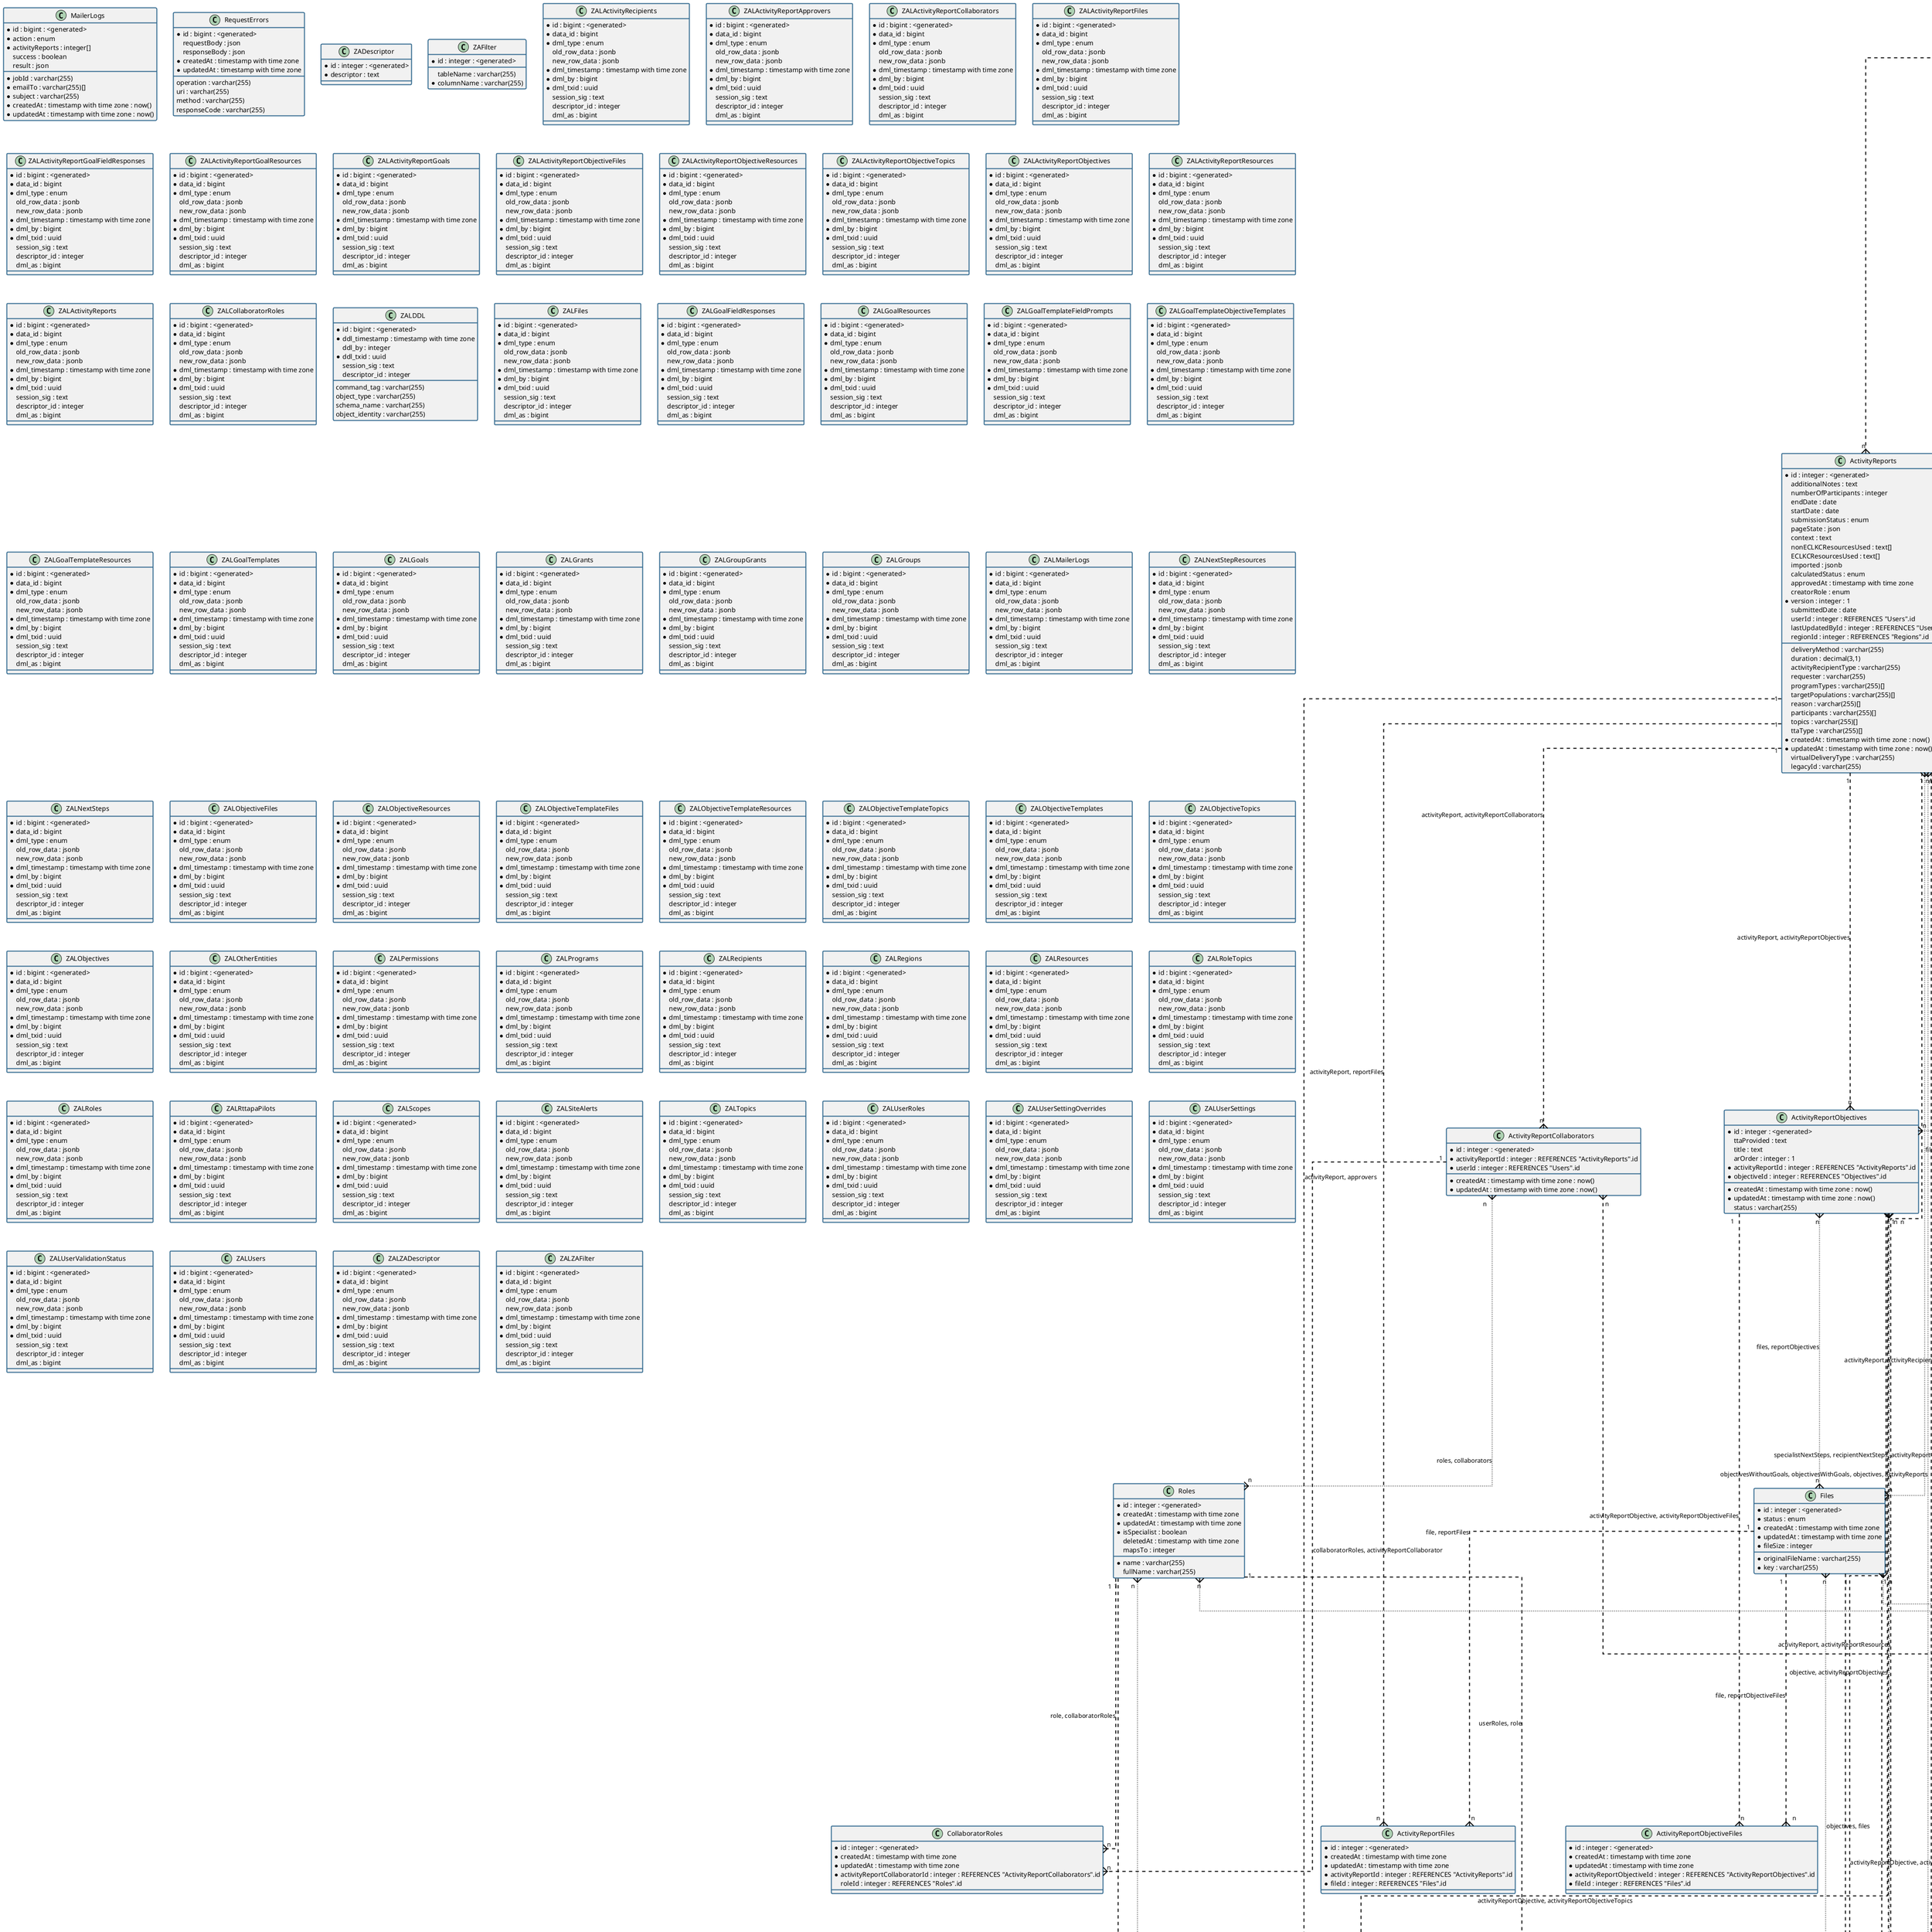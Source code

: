 @startuml
  ' avoid problems with angled crows feet
  skinparam linetype ortho
  skinparam class {
    BorderColor #336A90
    BorderThickness 2
  }
  ' Classes
  class ActivityRecipients{
 * id : integer : <generated>
 * createdAt : timestamp with time zone : now()
 * updatedAt : timestamp with time zone : now()
 * activityReportId : integer : REFERENCES "ActivityReports".id
 grantId : integer : REFERENCES "Grants".id
 otherEntityId : integer : REFERENCES "OtherEntities".id
}

class ActivityReportApprovers{
 * id : integer : <generated>
 status : enum
 note : text
 * createdAt : timestamp with time zone : now()
 * updatedAt : timestamp with time zone : now()
 deletedAt : timestamp with time zone
 * activityReportId : integer : REFERENCES "ActivityReports".id
 * userId : integer : REFERENCES "Users".id
}

class ActivityReportCollaborators{
 * id : integer : <generated>
 * createdAt : timestamp with time zone : now()
 * updatedAt : timestamp with time zone : now()
 * activityReportId : integer : REFERENCES "ActivityReports".id
 * userId : integer : REFERENCES "Users".id
}

class ActivityReportFiles{
 * id : integer : <generated>
 * createdAt : timestamp with time zone
 * updatedAt : timestamp with time zone
 * activityReportId : integer : REFERENCES "ActivityReports".id
 * fileId : integer : REFERENCES "Files".id
}

class ActivityReportGoalFieldResponses{
 * id : integer : <generated>
 response : text[]
 * createdAt : timestamp with time zone
 * updatedAt : timestamp with time zone
 * activityReportGoalId : integer : REFERENCES "ActivityReportGoals".id
 * goalTemplateFieldPromptId : integer : REFERENCES "GoalTemplateFieldPrompts".id
}

class ActivityReportGoalResources{
 * id : integer : <generated>
 sourceFields : enum[]
 * createdAt : timestamp with time zone
 * updatedAt : timestamp with time zone
 * activityReportGoalId : integer : REFERENCES "ActivityReportGoals".id
 * resourceId : integer : REFERENCES "Resources".id
}

class ActivityReportGoals{
 * id : integer : <generated>
 * createdAt : timestamp with time zone
 * updatedAt : timestamp with time zone
 name : text
 status : varchar(255)
 timeframe : text
 closeSuspendReason : enum
 closeSuspendContext : text
 endDate : date
 isRttapa : enum
 isActivelyEdited : boolean
 sources : enum[]
 * activityReportId : integer : REFERENCES "ActivityReports".id
 * goalId : integer : REFERENCES "Goals".id
}

class ActivityReportObjectiveFiles{
 * id : integer : <generated>
 * createdAt : timestamp with time zone
 * updatedAt : timestamp with time zone
 * activityReportObjectiveId : integer : REFERENCES "ActivityReportObjectives".id
 * fileId : integer : REFERENCES "Files".id
}

class ActivityReportObjectiveResources{
 * id : integer : <generated>
 * createdAt : timestamp with time zone
 * updatedAt : timestamp with time zone
 sourceFields : enum[]
 * activityReportObjectiveId : integer : REFERENCES "ActivityReportObjectives".id
 * resourceId : integer : REFERENCES "Resources".id
}

class ActivityReportObjectiveTopics{
 * id : integer : <generated>
 * createdAt : timestamp with time zone
 * updatedAt : timestamp with time zone
 * activityReportObjectiveId : integer : REFERENCES "ActivityReportObjectives".id
 * topicId : integer : REFERENCES "Topics".id
}

class ActivityReportObjectives{
 * id : integer : <generated>
 * createdAt : timestamp with time zone : now()
 * updatedAt : timestamp with time zone : now()
 ttaProvided : text
 title : text
 status : varchar(255)
 arOrder : integer : 1
 * activityReportId : integer : REFERENCES "ActivityReports".id
 * objectiveId : integer : REFERENCES "Objectives".id
}

class ActivityReportResources{
 * id : integer : <generated>
 sourceFields : enum[]
 * createdAt : timestamp with time zone
 * updatedAt : timestamp with time zone
 * activityReportId : integer : REFERENCES "ActivityReports".id
 * resourceId : integer : REFERENCES "Resources".id
}

class ActivityReports{
 * id : integer : <generated>
 additionalNotes : text
 numberOfParticipants : integer
 deliveryMethod : varchar(255)
 duration : decimal(3,1)
 endDate : date
 startDate : date
 activityRecipientType : varchar(255)
 requester : varchar(255)
 submissionStatus : enum
 programTypes : varchar(255)[]
 targetPopulations : varchar(255)[]
 reason : varchar(255)[]
 participants : varchar(255)[]
 topics : varchar(255)[]
 ttaType : varchar(255)[]
 pageState : json
 * createdAt : timestamp with time zone : now()
 * updatedAt : timestamp with time zone : now()
 context : text
 nonECLKCResourcesUsed : text[]
 ECLKCResourcesUsed : text[]
 virtualDeliveryType : varchar(255)
 legacyId : varchar(255)
 imported : jsonb
 calculatedStatus : enum
 approvedAt : timestamp with time zone
 creatorRole : enum
 * version : integer : 1
 submittedDate : date
 userId : integer : REFERENCES "Users".id
 lastUpdatedById : integer : REFERENCES "Users".id
 regionId : integer : REFERENCES "Regions".id
}

class CollaboratorRoles{
 * id : integer : <generated>
 * createdAt : timestamp with time zone
 * updatedAt : timestamp with time zone
 * activityReportCollaboratorId : integer : REFERENCES "ActivityReportCollaborators".id
 roleId : integer : REFERENCES "Roles".id
}

class Files{
 * id : integer : <generated>
 * originalFileName : varchar(255)
 * key : varchar(255)
 * status : enum
 * createdAt : timestamp with time zone
 * updatedAt : timestamp with time zone
 * fileSize : integer
}

class GoalFieldResponses{
 * id : integer : <generated>
 response : text[]
 * createdAt : timestamp with time zone
 * updatedAt : timestamp with time zone
 * onAR : boolean
 * onApprovedAR : boolean
 * goalId : integer : REFERENCES "Goals".id
 * goalTemplateFieldPromptId : integer : REFERENCES "GoalTemplateFieldPrompts".id
}

class GoalResources{
 * id : integer : <generated>
 sourceFields : enum[]
 * createdAt : timestamp with time zone
 * updatedAt : timestamp with time zone
 * onAR : boolean : false
 * onApprovedAR : boolean : false
 * goalId : integer : REFERENCES "Goals".id
 * resourceId : integer : REFERENCES "Resources".id
}

class GoalTemplateFieldPrompts{
 * id : integer : <generated>
 * ordinal : integer
 * title : text
 * prompt : text
 hint : text
 caution : text
 fieldType : enum
 options : text[]
 validations : json
 * createdAt : timestamp with time zone
 * updatedAt : timestamp with time zone
 * goalTemplateId : integer : REFERENCES "GoalTemplates".id
}

class GoalTemplateObjectiveTemplates{
 * id : integer : <generated>
 * createdAt : timestamp with time zone
 * updatedAt : timestamp with time zone
 * goalTemplateId : integer : REFERENCES "GoalTemplates".id
 * objectiveTemplateId : integer : REFERENCES "ObjectiveTemplates".id
}

class GoalTemplateResources{
 * id : integer : <generated>
 sourceFields : enum[]
 * createdAt : timestamp with time zone
 * updatedAt : timestamp with time zone
 * goalTemplateId : integer : REFERENCES "GoalTemplates".id
 * resourceId : integer : REFERENCES "Resources".id
}

class GoalTemplates{
 * id : integer : <generated>
 * hash : text
 * templateName : text
 * creationMethod : enum
 * createdAt : timestamp with time zone
 * updatedAt : timestamp with time zone
 lastUsed : timestamp with time zone
 * templateNameModifiedAt : timestamp with time zone
 regionId : integer : REFERENCES "Regions".id
}

class Goals{
 * id : integer : <generated>
 name : text
 status : varchar(255)
 timeframe : text
 isFromSmartsheetTtaPlan : boolean
 * createdAt : timestamp with time zone
 * updatedAt : timestamp with time zone
 closeSuspendReason : enum
 closeSuspendContext : text
 endDate : date
 previousStatus : text
 * onApprovedAR : boolean
 firstNotStartedAt : timestamp with time zone
 lastNotStartedAt : timestamp with time zone
 firstInProgressAt : timestamp with time zone
 lastInProgressAt : timestamp with time zone
 firstCeasedSuspendedAt : timestamp with time zone
 lastCeasedSuspendedAt : timestamp with time zone
 firstClosedAt : timestamp with time zone
 lastClosedAt : timestamp with time zone
 firstCompletedAt : timestamp with time zone
 lastCompletedAt : timestamp with time zone
 createdVia : enum
 isRttapa : enum
 * onAR : boolean : false
 rtrOrder : integer : 1
 sources : enum[]
 goalTemplateId : integer : REFERENCES "GoalTemplates".id
 * grantId : integer : REFERENCES "Grants".id
}

class Grants{
 * id : integer
 * number : varchar(255)
 status : varchar(255)
 startDate : timestamp with time zone
 endDate : timestamp with time zone
 * createdAt : timestamp with time zone : now()
 * updatedAt : timestamp with time zone : now()
 cdi : boolean : false
 programSpecialistName : varchar(255)
 programSpecialistEmail : varchar(255)
 grantSpecialistName : varchar(255)
 grantSpecialistEmail : varchar(255)
 stateCode : varchar(255)
 annualFundingMonth : varchar(255)
 deleted : boolean : false
 inactivationDate : timestamp with time zone
 inactivationReason : enum
 regionId : integer : REFERENCES "Regions".id
 * recipientId : integer : REFERENCES "Recipients".id
 oldGrantId : integer : REFERENCES "Grants".id
}

class GroupGrants{
 * id : integer : <generated>
 * createdAt : timestamp with time zone
 * updatedAt : timestamp with time zone
 * grantId : integer : REFERENCES "Grants".id
 * groupId : integer : REFERENCES "Groups".id
}

class Groups{
 * id : integer : <generated>
 name : text
 * createdAt : timestamp with time zone
 * updatedAt : timestamp with time zone
 * userId : integer : REFERENCES "Users".id
}

class MailerLogs{
 * id : bigint : <generated>
 * jobId : varchar(255)
 * emailTo : varchar(255)[]
 * action : enum
 * subject : varchar(255)
 * activityReports : integer[]
 success : boolean
 result : json
 * createdAt : timestamp with time zone : now()
 * updatedAt : timestamp with time zone : now()
}

class NextStepResources{
 * id : integer : <generated>
 sourceFields : enum[]
 * createdAt : timestamp with time zone
 * updatedAt : timestamp with time zone
 * nextStepId : integer : REFERENCES "NextSteps".id
 * resourceId : integer : REFERENCES "Resources".id
}

class NextSteps{
 * id : integer : <generated>
 * note : text
 * noteType : enum
 * createdAt : timestamp with time zone
 * updatedAt : timestamp with time zone
 completeDate : date
 * activityReportId : integer : REFERENCES "ActivityReports".id
}

class ObjectiveFiles{
 * id : integer : <generated>
 * createdAt : timestamp with time zone
 * updatedAt : timestamp with time zone
 * onAR : boolean : false
 * onApprovedAR : boolean : false
 * objectiveId : integer : REFERENCES "Objectives".id
 * fileId : integer : REFERENCES "Files".id
}

class ObjectiveResources{
 * id : integer : <generated>
 * createdAt : timestamp with time zone
 * updatedAt : timestamp with time zone
 * onAR : boolean : false
 * onApprovedAR : boolean : false
 sourceFields : enum[]
 * objectiveId : integer : REFERENCES "Objectives".id
 * resourceId : integer : REFERENCES "Resources".id
}

class ObjectiveTemplateFiles{
 * id : integer : <generated>
 * createdAt : timestamp with time zone
 * updatedAt : timestamp with time zone
 * objectiveTemplateId : integer : REFERENCES "ObjectiveTemplates".id
 * fileId : integer : REFERENCES "Files".id
}

class ObjectiveTemplateResources{
 * id : integer : <generated>
 * createdAt : timestamp with time zone
 * updatedAt : timestamp with time zone
 sourceFields : enum[]
 * objectiveTemplateId : integer : REFERENCES "ObjectiveTemplates".id
 * resourceId : integer : REFERENCES "Resources".id
}

class ObjectiveTemplateTopics{
 * id : integer : <generated>
 * createdAt : timestamp with time zone
 * updatedAt : timestamp with time zone
 * objectiveTemplateId : integer : REFERENCES "ObjectiveTemplates".id
 * topicId : integer : REFERENCES "Topics".id
}

class ObjectiveTemplates{
 * id : integer : <generated>
 * hash : text
 * templateTitle : text
 * creationMethod : enum
 * createdAt : timestamp with time zone
 * updatedAt : timestamp with time zone
 lastUsed : timestamp with time zone
 * templateTitleModifiedAt : timestamp with time zone
 regionId : integer : REFERENCES "Regions".id
}

class ObjectiveTopics{
 * id : integer : <generated>
 * createdAt : timestamp with time zone
 * updatedAt : timestamp with time zone
 * onAR : boolean : false
 * onApprovedAR : boolean : false
 * objectiveId : integer : REFERENCES "Objectives".id
 * topicId : integer : REFERENCES "Topics".id
}

class Objectives{
 * id : integer : <generated>
 title : text
 status : varchar(255)
 * createdAt : timestamp with time zone : now()
 * updatedAt : timestamp with time zone : now()
 * onApprovedAR : boolean
 firstNotStartedAt : timestamp with time zone
 lastNotStartedAt : timestamp with time zone
 firstInProgressAt : timestamp with time zone
 lastInProgressAt : timestamp with time zone
 firstCompleteAt : timestamp with time zone
 lastCompleteAt : timestamp with time zone
 firstSuspendedAt : timestamp with time zone
 lastSuspendedAt : timestamp with time zone
 rtrOrder : integer : 1
 createdVia : enum
 * onAR : boolean : false
 goalId : integer : REFERENCES "Goals".id
 objectiveTemplateId : integer : REFERENCES "ObjectiveTemplates".id
 otherEntityId : integer : REFERENCES "OtherEntities".id
}

class OtherEntities{
 * id : integer : <generated>
 * name : varchar(255)
 * createdAt : timestamp with time zone : now()
 * updatedAt : timestamp with time zone : now()
}

class Permissions{
 * id : integer : <generated>
 * createdAt : timestamp with time zone : now()
 * updatedAt : timestamp with time zone : now()
 * userId : integer : REFERENCES "Users".id
 * regionId : integer : REFERENCES "Regions".id
 * scopeId : integer : REFERENCES "Scopes".id
}

class Programs{
 * id : integer
 programType : varchar(255)
 startYear : varchar(255)
 startDate : varchar(255)
 endDate : varchar(255)
 status : varchar(255)
 name : varchar(255)
 * createdAt : timestamp with time zone : now()
 * updatedAt : timestamp with time zone : now()
 * grantId : integer : REFERENCES "Grants".id
}

class Recipients{
 * id : integer
 name : varchar(255)
 * createdAt : timestamp with time zone : now()
 * updatedAt : timestamp with time zone : now()
 recipientType : varchar(255)
 uei : varchar(255) : ''::character varying
 deleted : boolean : false
}

class Regions{
 * id : integer : <generated>
 * name : varchar(255)
}

class RequestErrors{
 * id : bigint : <generated>
 operation : varchar(255)
 uri : varchar(255)
 method : varchar(255)
 requestBody : json
 responseBody : json
 responseCode : varchar(255)
 * createdAt : timestamp with time zone
 * updatedAt : timestamp with time zone
}

class Resources{
 * id : integer : <generated>
 * url : text
 * domain : text
 * createdAt : timestamp with time zone
 * updatedAt : timestamp with time zone
 title : text
}

class RoleTopics{
 * id : integer : <generated>
 * createdAt : timestamp with time zone
 * updatedAt : timestamp with time zone
 * roleId : integer : REFERENCES "Roles".id
 * topicId : integer : REFERENCES "Topics".id
}

class Roles{
 * id : integer : <generated>
 * name : varchar(255)
 fullName : varchar(255)
 * createdAt : timestamp with time zone
 * updatedAt : timestamp with time zone
 * isSpecialist : boolean
 deletedAt : timestamp with time zone
 mapsTo : integer
}

class RttapaPilots{
 * id : integer : <generated>
 notes : text
 goals : jsonb
 * createdAt : timestamp with time zone
 * updatedAt : timestamp with time zone
 * reviewDate : timestamp with time zone
 * userId : integer : REFERENCES "Users".id
 * recipientId : integer : REFERENCES "Recipients".id
 * regionId : integer : REFERENCES "Regions".id
}

class Scopes{
 * id : integer : <generated>
 * name : varchar(255)
 * description : varchar(255)
 * createdAt : timestamp with time zone : now()
 * updatedAt : timestamp with time zone : now()
}

class SiteAlerts{
 * id : integer : <generated>
 * startDate : timestamp with time zone
 * endDate : timestamp with time zone
 * title : text
 * message : text
 status : enum
 variant : enum
 * createdAt : timestamp with time zone
 * updatedAt : timestamp with time zone
 * size : enum : 'standard'::"enum_SiteAlerts_size"
 * userId : integer : REFERENCES "Users".id
}

class Topics{
 * id : integer : <generated>
 * name : varchar(255)
 * createdAt : timestamp with time zone
 * updatedAt : timestamp with time zone
 deletedAt : timestamp with time zone
 mapsTo : integer
}

class UserRoles{
 * id : integer : <generated>
 * createdAt : timestamp with time zone
 * updatedAt : timestamp with time zone
 * userId : integer : REFERENCES "Users".id
 * roleId : integer : REFERENCES "Roles".id
}

class UserSettingOverrides{
 * id : integer : <generated>
 * value : jsonb
 * createdAt : timestamp with time zone
 * updatedAt : timestamp with time zone
 * userId : integer : REFERENCES "Users".id
 * userSettingId : integer : REFERENCES "UserSettings".id
}

class UserSettings{
 * id : integer : <generated>
 * class : varchar(255)
 * key : varchar(255)
 * default : jsonb
 * createdAt : timestamp with time zone
 * updatedAt : timestamp with time zone
}

class UserValidationStatus{
 * id : integer : <generated>
 * type : varchar(255)
 token : varchar(255)
 validatedAt : timestamp with time zone
 * createdAt : timestamp with time zone
 * updatedAt : timestamp with time zone
 * userId : integer : REFERENCES "Users".id
}

class Users{
 * id : integer : <generated>
 hsesUserId : varchar(255)
 name : varchar(255)
 phoneNumber : varchar(255)
 email : varchar(255)
 * createdAt : timestamp with time zone : now()
 * updatedAt : timestamp with time zone : now()
 * lastLogin : timestamp with time zone : now()
 * hsesUsername : varchar(255)
 hsesAuthorities : varchar(255)[]
 flags : enum[] : ARRAY[]::"enum_Users_flags"[]
 homeRegionId : integer : REFERENCES "Regions".id
}

class ZADescriptor{
 * id : integer : <generated>
 * descriptor : text
}

class ZAFilter{
 * id : integer : <generated>
 tableName : varchar(255)
 * columnName : varchar(255)
}

class ZALActivityRecipients{
 * id : bigint : <generated>
 * data_id : bigint
 * dml_type : enum
 old_row_data : jsonb
 new_row_data : jsonb
 * dml_timestamp : timestamp with time zone
 * dml_by : bigint
 * dml_txid : uuid
 session_sig : text
 descriptor_id : integer
 dml_as : bigint
}

class ZALActivityReportApprovers{
 * id : bigint : <generated>
 * data_id : bigint
 * dml_type : enum
 old_row_data : jsonb
 new_row_data : jsonb
 * dml_timestamp : timestamp with time zone
 * dml_by : bigint
 * dml_txid : uuid
 session_sig : text
 descriptor_id : integer
 dml_as : bigint
}

class ZALActivityReportCollaborators{
 * id : bigint : <generated>
 * data_id : bigint
 * dml_type : enum
 old_row_data : jsonb
 new_row_data : jsonb
 * dml_timestamp : timestamp with time zone
 * dml_by : bigint
 * dml_txid : uuid
 session_sig : text
 descriptor_id : integer
 dml_as : bigint
}

class ZALActivityReportFiles{
 * id : bigint : <generated>
 * data_id : bigint
 * dml_type : enum
 old_row_data : jsonb
 new_row_data : jsonb
 * dml_timestamp : timestamp with time zone
 * dml_by : bigint
 * dml_txid : uuid
 session_sig : text
 descriptor_id : integer
 dml_as : bigint
}

class ZALActivityReportGoalFieldResponses{
 * id : bigint : <generated>
 * data_id : bigint
 * dml_type : enum
 old_row_data : jsonb
 new_row_data : jsonb
 * dml_timestamp : timestamp with time zone
 * dml_by : bigint
 * dml_txid : uuid
 session_sig : text
 descriptor_id : integer
 dml_as : bigint
}

class ZALActivityReportGoalResources{
 * id : bigint : <generated>
 * data_id : bigint
 * dml_type : enum
 old_row_data : jsonb
 new_row_data : jsonb
 * dml_timestamp : timestamp with time zone
 * dml_by : bigint
 * dml_txid : uuid
 session_sig : text
 descriptor_id : integer
 dml_as : bigint
}

class ZALActivityReportGoals{
 * id : bigint : <generated>
 * data_id : bigint
 * dml_type : enum
 old_row_data : jsonb
 new_row_data : jsonb
 * dml_timestamp : timestamp with time zone
 * dml_by : bigint
 * dml_txid : uuid
 session_sig : text
 descriptor_id : integer
 dml_as : bigint
}

class ZALActivityReportObjectiveFiles{
 * id : bigint : <generated>
 * data_id : bigint
 * dml_type : enum
 old_row_data : jsonb
 new_row_data : jsonb
 * dml_timestamp : timestamp with time zone
 * dml_by : bigint
 * dml_txid : uuid
 session_sig : text
 descriptor_id : integer
 dml_as : bigint
}

class ZALActivityReportObjectiveResources{
 * id : bigint : <generated>
 * data_id : bigint
 * dml_type : enum
 old_row_data : jsonb
 new_row_data : jsonb
 * dml_timestamp : timestamp with time zone
 * dml_by : bigint
 * dml_txid : uuid
 session_sig : text
 descriptor_id : integer
 dml_as : bigint
}

class ZALActivityReportObjectiveTopics{
 * id : bigint : <generated>
 * data_id : bigint
 * dml_type : enum
 old_row_data : jsonb
 new_row_data : jsonb
 * dml_timestamp : timestamp with time zone
 * dml_by : bigint
 * dml_txid : uuid
 session_sig : text
 descriptor_id : integer
 dml_as : bigint
}

class ZALActivityReportObjectives{
 * id : bigint : <generated>
 * data_id : bigint
 * dml_type : enum
 old_row_data : jsonb
 new_row_data : jsonb
 * dml_timestamp : timestamp with time zone
 * dml_by : bigint
 * dml_txid : uuid
 session_sig : text
 descriptor_id : integer
 dml_as : bigint
}

class ZALActivityReportResources{
 * id : bigint : <generated>
 * data_id : bigint
 * dml_type : enum
 old_row_data : jsonb
 new_row_data : jsonb
 * dml_timestamp : timestamp with time zone
 * dml_by : bigint
 * dml_txid : uuid
 session_sig : text
 descriptor_id : integer
 dml_as : bigint
}

class ZALActivityReports{
 * id : bigint : <generated>
 * data_id : bigint
 * dml_type : enum
 old_row_data : jsonb
 new_row_data : jsonb
 * dml_timestamp : timestamp with time zone
 * dml_by : bigint
 * dml_txid : uuid
 session_sig : text
 descriptor_id : integer
 dml_as : bigint
}

class ZALCollaboratorRoles{
 * id : bigint : <generated>
 * data_id : bigint
 * dml_type : enum
 old_row_data : jsonb
 new_row_data : jsonb
 * dml_timestamp : timestamp with time zone
 * dml_by : bigint
 * dml_txid : uuid
 session_sig : text
 descriptor_id : integer
 dml_as : bigint
}

class ZALDDL{
 * id : bigint : <generated>
 command_tag : varchar(255)
 object_type : varchar(255)
 schema_name : varchar(255)
 object_identity : varchar(255)
 * ddl_timestamp : timestamp with time zone
 ddl_by : integer
 * ddl_txid : uuid
 session_sig : text
 descriptor_id : integer
}

class ZALFiles{
 * id : bigint : <generated>
 * data_id : bigint
 * dml_type : enum
 old_row_data : jsonb
 new_row_data : jsonb
 * dml_timestamp : timestamp with time zone
 * dml_by : bigint
 * dml_txid : uuid
 session_sig : text
 descriptor_id : integer
 dml_as : bigint
}

class ZALGoalFieldResponses{
 * id : bigint : <generated>
 * data_id : bigint
 * dml_type : enum
 old_row_data : jsonb
 new_row_data : jsonb
 * dml_timestamp : timestamp with time zone
 * dml_by : bigint
 * dml_txid : uuid
 session_sig : text
 descriptor_id : integer
 dml_as : bigint
}

class ZALGoalResources{
 * id : bigint : <generated>
 * data_id : bigint
 * dml_type : enum
 old_row_data : jsonb
 new_row_data : jsonb
 * dml_timestamp : timestamp with time zone
 * dml_by : bigint
 * dml_txid : uuid
 session_sig : text
 descriptor_id : integer
 dml_as : bigint
}

class ZALGoalTemplateFieldPrompts{
 * id : bigint : <generated>
 * data_id : bigint
 * dml_type : enum
 old_row_data : jsonb
 new_row_data : jsonb
 * dml_timestamp : timestamp with time zone
 * dml_by : bigint
 * dml_txid : uuid
 session_sig : text
 descriptor_id : integer
 dml_as : bigint
}

class ZALGoalTemplateObjectiveTemplates{
 * id : bigint : <generated>
 * data_id : bigint
 * dml_type : enum
 old_row_data : jsonb
 new_row_data : jsonb
 * dml_timestamp : timestamp with time zone
 * dml_by : bigint
 * dml_txid : uuid
 session_sig : text
 descriptor_id : integer
 dml_as : bigint
}

class ZALGoalTemplateResources{
 * id : bigint : <generated>
 * data_id : bigint
 * dml_type : enum
 old_row_data : jsonb
 new_row_data : jsonb
 * dml_timestamp : timestamp with time zone
 * dml_by : bigint
 * dml_txid : uuid
 session_sig : text
 descriptor_id : integer
 dml_as : bigint
}

class ZALGoalTemplates{
 * id : bigint : <generated>
 * data_id : bigint
 * dml_type : enum
 old_row_data : jsonb
 new_row_data : jsonb
 * dml_timestamp : timestamp with time zone
 * dml_by : bigint
 * dml_txid : uuid
 session_sig : text
 descriptor_id : integer
 dml_as : bigint
}

class ZALGoals{
 * id : bigint : <generated>
 * data_id : bigint
 * dml_type : enum
 old_row_data : jsonb
 new_row_data : jsonb
 * dml_timestamp : timestamp with time zone
 * dml_by : bigint
 * dml_txid : uuid
 session_sig : text
 descriptor_id : integer
 dml_as : bigint
}

class ZALGrants{
 * id : bigint : <generated>
 * data_id : bigint
 * dml_type : enum
 old_row_data : jsonb
 new_row_data : jsonb
 * dml_timestamp : timestamp with time zone
 * dml_by : bigint
 * dml_txid : uuid
 session_sig : text
 descriptor_id : integer
 dml_as : bigint
}

class ZALGroupGrants{
 * id : bigint : <generated>
 * data_id : bigint
 * dml_type : enum
 old_row_data : jsonb
 new_row_data : jsonb
 * dml_timestamp : timestamp with time zone
 * dml_by : bigint
 * dml_txid : uuid
 session_sig : text
 descriptor_id : integer
 dml_as : bigint
}

class ZALGroups{
 * id : bigint : <generated>
 * data_id : bigint
 * dml_type : enum
 old_row_data : jsonb
 new_row_data : jsonb
 * dml_timestamp : timestamp with time zone
 * dml_by : bigint
 * dml_txid : uuid
 session_sig : text
 descriptor_id : integer
 dml_as : bigint
}

class ZALMailerLogs{
 * id : bigint : <generated>
 * data_id : bigint
 * dml_type : enum
 old_row_data : jsonb
 new_row_data : jsonb
 * dml_timestamp : timestamp with time zone
 * dml_by : bigint
 * dml_txid : uuid
 session_sig : text
 descriptor_id : integer
 dml_as : bigint
}

class ZALNextStepResources{
 * id : bigint : <generated>
 * data_id : bigint
 * dml_type : enum
 old_row_data : jsonb
 new_row_data : jsonb
 * dml_timestamp : timestamp with time zone
 * dml_by : bigint
 * dml_txid : uuid
 session_sig : text
 descriptor_id : integer
 dml_as : bigint
}

class ZALNextSteps{
 * id : bigint : <generated>
 * data_id : bigint
 * dml_type : enum
 old_row_data : jsonb
 new_row_data : jsonb
 * dml_timestamp : timestamp with time zone
 * dml_by : bigint
 * dml_txid : uuid
 session_sig : text
 descriptor_id : integer
 dml_as : bigint
}

class ZALObjectiveFiles{
 * id : bigint : <generated>
 * data_id : bigint
 * dml_type : enum
 old_row_data : jsonb
 new_row_data : jsonb
 * dml_timestamp : timestamp with time zone
 * dml_by : bigint
 * dml_txid : uuid
 session_sig : text
 descriptor_id : integer
 dml_as : bigint
}

class ZALObjectiveResources{
 * id : bigint : <generated>
 * data_id : bigint
 * dml_type : enum
 old_row_data : jsonb
 new_row_data : jsonb
 * dml_timestamp : timestamp with time zone
 * dml_by : bigint
 * dml_txid : uuid
 session_sig : text
 descriptor_id : integer
 dml_as : bigint
}

class ZALObjectiveTemplateFiles{
 * id : bigint : <generated>
 * data_id : bigint
 * dml_type : enum
 old_row_data : jsonb
 new_row_data : jsonb
 * dml_timestamp : timestamp with time zone
 * dml_by : bigint
 * dml_txid : uuid
 session_sig : text
 descriptor_id : integer
 dml_as : bigint
}

class ZALObjectiveTemplateResources{
 * id : bigint : <generated>
 * data_id : bigint
 * dml_type : enum
 old_row_data : jsonb
 new_row_data : jsonb
 * dml_timestamp : timestamp with time zone
 * dml_by : bigint
 * dml_txid : uuid
 session_sig : text
 descriptor_id : integer
 dml_as : bigint
}

class ZALObjectiveTemplateTopics{
 * id : bigint : <generated>
 * data_id : bigint
 * dml_type : enum
 old_row_data : jsonb
 new_row_data : jsonb
 * dml_timestamp : timestamp with time zone
 * dml_by : bigint
 * dml_txid : uuid
 session_sig : text
 descriptor_id : integer
 dml_as : bigint
}

class ZALObjectiveTemplates{
 * id : bigint : <generated>
 * data_id : bigint
 * dml_type : enum
 old_row_data : jsonb
 new_row_data : jsonb
 * dml_timestamp : timestamp with time zone
 * dml_by : bigint
 * dml_txid : uuid
 session_sig : text
 descriptor_id : integer
 dml_as : bigint
}

class ZALObjectiveTopics{
 * id : bigint : <generated>
 * data_id : bigint
 * dml_type : enum
 old_row_data : jsonb
 new_row_data : jsonb
 * dml_timestamp : timestamp with time zone
 * dml_by : bigint
 * dml_txid : uuid
 session_sig : text
 descriptor_id : integer
 dml_as : bigint
}

class ZALObjectives{
 * id : bigint : <generated>
 * data_id : bigint
 * dml_type : enum
 old_row_data : jsonb
 new_row_data : jsonb
 * dml_timestamp : timestamp with time zone
 * dml_by : bigint
 * dml_txid : uuid
 session_sig : text
 descriptor_id : integer
 dml_as : bigint
}

class ZALOtherEntities{
 * id : bigint : <generated>
 * data_id : bigint
 * dml_type : enum
 old_row_data : jsonb
 new_row_data : jsonb
 * dml_timestamp : timestamp with time zone
 * dml_by : bigint
 * dml_txid : uuid
 session_sig : text
 descriptor_id : integer
 dml_as : bigint
}

class ZALPermissions{
 * id : bigint : <generated>
 * data_id : bigint
 * dml_type : enum
 old_row_data : jsonb
 new_row_data : jsonb
 * dml_timestamp : timestamp with time zone
 * dml_by : bigint
 * dml_txid : uuid
 session_sig : text
 descriptor_id : integer
 dml_as : bigint
}

class ZALPrograms{
 * id : bigint : <generated>
 * data_id : bigint
 * dml_type : enum
 old_row_data : jsonb
 new_row_data : jsonb
 * dml_timestamp : timestamp with time zone
 * dml_by : bigint
 * dml_txid : uuid
 session_sig : text
 descriptor_id : integer
 dml_as : bigint
}

class ZALRecipients{
 * id : bigint : <generated>
 * data_id : bigint
 * dml_type : enum
 old_row_data : jsonb
 new_row_data : jsonb
 * dml_timestamp : timestamp with time zone
 * dml_by : bigint
 * dml_txid : uuid
 session_sig : text
 descriptor_id : integer
 dml_as : bigint
}

class ZALRegions{
 * id : bigint : <generated>
 * data_id : bigint
 * dml_type : enum
 old_row_data : jsonb
 new_row_data : jsonb
 * dml_timestamp : timestamp with time zone
 * dml_by : bigint
 * dml_txid : uuid
 session_sig : text
 descriptor_id : integer
 dml_as : bigint
}

class ZALResources{
 * id : bigint : <generated>
 * data_id : bigint
 * dml_type : enum
 old_row_data : jsonb
 new_row_data : jsonb
 * dml_timestamp : timestamp with time zone
 * dml_by : bigint
 * dml_txid : uuid
 session_sig : text
 descriptor_id : integer
 dml_as : bigint
}

class ZALRoleTopics{
 * id : bigint : <generated>
 * data_id : bigint
 * dml_type : enum
 old_row_data : jsonb
 new_row_data : jsonb
 * dml_timestamp : timestamp with time zone
 * dml_by : bigint
 * dml_txid : uuid
 session_sig : text
 descriptor_id : integer
 dml_as : bigint
}

class ZALRoles{
 * id : bigint : <generated>
 * data_id : bigint
 * dml_type : enum
 old_row_data : jsonb
 new_row_data : jsonb
 * dml_timestamp : timestamp with time zone
 * dml_by : bigint
 * dml_txid : uuid
 session_sig : text
 descriptor_id : integer
 dml_as : bigint
}

class ZALRttapaPilots{
 * id : bigint : <generated>
 * data_id : bigint
 * dml_type : enum
 old_row_data : jsonb
 new_row_data : jsonb
 * dml_timestamp : timestamp with time zone
 * dml_by : bigint
 * dml_txid : uuid
 session_sig : text
 descriptor_id : integer
 dml_as : bigint
}

class ZALScopes{
 * id : bigint : <generated>
 * data_id : bigint
 * dml_type : enum
 old_row_data : jsonb
 new_row_data : jsonb
 * dml_timestamp : timestamp with time zone
 * dml_by : bigint
 * dml_txid : uuid
 session_sig : text
 descriptor_id : integer
 dml_as : bigint
}

class ZALSiteAlerts{
 * id : bigint : <generated>
 * data_id : bigint
 * dml_type : enum
 old_row_data : jsonb
 new_row_data : jsonb
 * dml_timestamp : timestamp with time zone
 * dml_by : bigint
 * dml_txid : uuid
 session_sig : text
 descriptor_id : integer
 dml_as : bigint
}

class ZALTopics{
 * id : bigint : <generated>
 * data_id : bigint
 * dml_type : enum
 old_row_data : jsonb
 new_row_data : jsonb
 * dml_timestamp : timestamp with time zone
 * dml_by : bigint
 * dml_txid : uuid
 session_sig : text
 descriptor_id : integer
 dml_as : bigint
}

class ZALUserRoles{
 * id : bigint : <generated>
 * data_id : bigint
 * dml_type : enum
 old_row_data : jsonb
 new_row_data : jsonb
 * dml_timestamp : timestamp with time zone
 * dml_by : bigint
 * dml_txid : uuid
 session_sig : text
 descriptor_id : integer
 dml_as : bigint
}

class ZALUserSettingOverrides{
 * id : bigint : <generated>
 * data_id : bigint
 * dml_type : enum
 old_row_data : jsonb
 new_row_data : jsonb
 * dml_timestamp : timestamp with time zone
 * dml_by : bigint
 * dml_txid : uuid
 session_sig : text
 descriptor_id : integer
 dml_as : bigint
}

class ZALUserSettings{
 * id : bigint : <generated>
 * data_id : bigint
 * dml_type : enum
 old_row_data : jsonb
 new_row_data : jsonb
 * dml_timestamp : timestamp with time zone
 * dml_by : bigint
 * dml_txid : uuid
 session_sig : text
 descriptor_id : integer
 dml_as : bigint
}

class ZALUserValidationStatus{
 * id : bigint : <generated>
 * data_id : bigint
 * dml_type : enum
 old_row_data : jsonb
 new_row_data : jsonb
 * dml_timestamp : timestamp with time zone
 * dml_by : bigint
 * dml_txid : uuid
 session_sig : text
 descriptor_id : integer
 dml_as : bigint
}

class ZALUsers{
 * id : bigint : <generated>
 * data_id : bigint
 * dml_type : enum
 old_row_data : jsonb
 new_row_data : jsonb
 * dml_timestamp : timestamp with time zone
 * dml_by : bigint
 * dml_txid : uuid
 session_sig : text
 descriptor_id : integer
 dml_as : bigint
}

class ZALZADescriptor{
 * id : bigint : <generated>
 * data_id : bigint
 * dml_type : enum
 old_row_data : jsonb
 new_row_data : jsonb
 * dml_timestamp : timestamp with time zone
 * dml_by : bigint
 * dml_txid : uuid
 session_sig : text
 descriptor_id : integer
 dml_as : bigint
}

class ZALZAFilter{
 * id : bigint : <generated>
 * data_id : bigint
 * dml_type : enum
 old_row_data : jsonb
 new_row_data : jsonb
 * dml_timestamp : timestamp with time zone
 * dml_by : bigint
 * dml_txid : uuid
 session_sig : text
 descriptor_id : integer
 dml_as : bigint
}


' Associations


ActivityReportCollaborators "1" --[#black,dashed,thickness=2]--{  "n" CollaboratorRoles : collaboratorRoles, activityReportCollaborator
ActivityReportGoals "1" --[#black,dashed,thickness=2]--{  "n" ActivityReportGoalFieldResponses : activityReportGoal, activityReportGoalFieldResponses
ActivityReportGoals "1" --[#black,dashed,thickness=2]--{  "n" ActivityReportGoalResources : activityReportGoal, activityReportGoalResources
ActivityReportObjectives "1" --[#black,dashed,thickness=2]--{  "n" ActivityReportObjectiveFiles : activityReportObjective, activityReportObjectiveFiles
ActivityReportObjectives "1" --[#black,dashed,thickness=2]--{  "n" ActivityReportObjectiveResources : activityReportObjective, activityReportObjectiveResources
ActivityReportObjectives "1" --[#black,dashed,thickness=2]--{  "n" ActivityReportObjectiveTopics : activityReportObjective, activityReportObjectiveTopics
ActivityReports "1" --[#black,dashed,thickness=2]--{  "n" ActivityRecipients : activityReport, activityRecipients
ActivityReports "1" --[#black,dashed,thickness=2]--{  "n" ActivityReportApprovers : activityReport, approvers
ActivityReports "1" --[#black,dashed,thickness=2]--{  "n" ActivityReportCollaborators : activityReport, activityReportCollaborators
ActivityReports "1" --[#black,dashed,thickness=2]--{  "n" ActivityReportFiles : activityReport, reportFiles
ActivityReports "1" --[#black,dashed,thickness=2]--{  "n" ActivityReportGoals : activityReport, activityReportGoals
ActivityReports "1" --[#black,dashed,thickness=2]--{  "n" ActivityReportObjectives : activityReport, activityReportObjectives
ActivityReports "1" --[#black,dashed,thickness=2]--{  "n" ActivityReportResources : activityReport, activityReportResources
ActivityReports "1" --[#black,dashed,thickness=2]--{  "n" NextSteps : specialistNextSteps, recipientNextSteps, activityReport
Files "1" --[#black,dashed,thickness=2]--{  "n" ActivityReportFiles : file, reportFiles
Files "1" --[#black,dashed,thickness=2]--{  "n" ActivityReportObjectiveFiles : file, reportObjectiveFiles
Files "1" --[#black,dashed,thickness=2]--{  "n" ObjectiveFiles : objectiveFiles, file
Files "1" --[#black,dashed,thickness=2]--{  "n" ObjectiveTemplateFiles : objectiveTemplateFiles, file
GoalTemplateFieldPrompts "1" --[#black,dashed,thickness=2]--{  "n" ActivityReportGoalFieldResponses : prompt, reportResponses
GoalTemplateFieldPrompts "1" --[#black,dashed,thickness=2]--{  "n" GoalFieldResponses : prompt, responses
GoalTemplates "1" --[#black,dashed,thickness=2]--{  "n" GoalTemplateFieldPrompts : goalTemplate, prompts
GoalTemplates "1" --[#black,dashed,thickness=2]--{  "n" GoalTemplateObjectiveTemplates : goalTemplate, goalTemplateObjectiveTemplates
GoalTemplates "1" --[#black,dashed,thickness=2]--{  "n" GoalTemplateResources : goalTemplate, goalTemplateResources
GoalTemplates "1" --[#black,dashed,thickness=2]--{  "n" Goals : goals, goalTemplate
Goals "1" --[#black,dashed,thickness=2]--{  "n" ActivityReportGoals : goal, activityReportGoals
Goals "1" --[#black,dashed,thickness=2]--{  "n" GoalFieldResponses : goal, responses
Goals "1" --[#black,dashed,thickness=2]--{  "n" GoalResources : goal, goalResources
Goals "1" --[#black,dashed,thickness=2]--{  "n" Objectives : objectives, goal
Grants "1" --[#black,dashed,thickness=2]--{  "n" ActivityRecipients : grant, activityRecipients
Grants "1" --[#black,dashed,thickness=2]--{  "n" Goals : grant, goals
Grants "1" --[#black,dashed,thickness=2]--{  "n" Grants : oldGrants, grant
Grants "1" --[#black,dashed,thickness=2]--{  "n" GroupGrants : groupGrants, grant
Grants "1" --[#black,dashed,thickness=2]--{  "n" Programs : programs, grant
Groups "1" --[#black,dashed,thickness=2]--{  "n" GroupGrants : group, groupGrants
NextSteps "1" --[#black,dashed,thickness=2]--{  "n" NextStepResources : nextStep, nextStepResources
ObjectiveTemplates "1" --[#black,dashed,thickness=2]--{  "n" GoalTemplateObjectiveTemplates : objectiveTemplate, goalTemplateObjectiveTemplates
ObjectiveTemplates "1" --[#black,dashed,thickness=2]--{  "n" ObjectiveTemplateFiles : objectiveTemplate, objectiveTemplateFiles
ObjectiveTemplates "1" --[#black,dashed,thickness=2]--{  "n" ObjectiveTemplateResources : objectiveTemplate, objectiveTemplateResources
ObjectiveTemplates "1" --[#black,dashed,thickness=2]--{  "n" ObjectiveTemplateTopics : objectiveTemplate, objectiveTemplateTopics
ObjectiveTemplates "1" --[#black,dashed,thickness=2]--{  "n" Objectives : objectives, objectiveTemplate
Objectives "1" --[#black,dashed,thickness=2]--{  "n" ActivityReportObjectives : objective, activityReportObjectives
Objectives "1" --[#black,dashed,thickness=2]--{  "n" ObjectiveFiles : objective, objectiveFiles
Objectives "1" --[#black,dashed,thickness=2]--{  "n" ObjectiveResources : objective, objectiveResources
Objectives "1" --[#black,dashed,thickness=2]--{  "n" ObjectiveTopics : objective, objectiveTopics
OtherEntities "1" --[#black,dashed,thickness=2]--{  "n" ActivityRecipients : otherEntity, activityRecipients
OtherEntities "1" --[#black,dashed,thickness=2]--{  "n" Objectives : otherEntity, objectives
Recipients "1" --[#black,dashed,thickness=2]--{  "n" Grants : recipient, grants
Recipients "1" --[#black,dashed,thickness=2]--{  "n" RttapaPilots : rttapaPilots, recipient
Regions "1" --[#black,dashed,thickness=2]--{  "n" ActivityReports : region, activityReports
Regions "1" --[#black,dashed,thickness=2]--{  "n" GoalTemplates : region, goalTemplates
Regions "1" --[#black,dashed,thickness=2]--{  "n" Grants : region, grants
Regions "1" --[#black,dashed,thickness=2]--{  "n" ObjectiveTemplates : region, objectiveTemplates
Regions "1" --[#black,dashed,thickness=2]--{  "n" Permissions : region, permissions
Regions "1" --[#black,dashed,thickness=2]--{  "n" RttapaPilots : rttapaPilots, region
Regions "1" --[#black,dashed,thickness=2]--{  "n" Users : users, homeRegion
Resources "1" --[#black,dashed,thickness=2]--{  "n" ActivityReportGoalResources : resource, activityReportGoalResources
Resources "1" --[#black,dashed,thickness=2]--{  "n" ActivityReportObjectiveResources : resource, activityReportObjectiveResources
Resources "1" --[#black,dashed,thickness=2]--{  "n" ActivityReportResources : resource, activityReportResources
Resources "1" --[#black,dashed,thickness=2]--{  "n" GoalResources : resource, goalResources
Resources "1" --[#black,dashed,thickness=2]--{  "n" GoalTemplateResources : resource, goalTemplateResources
Resources "1" --[#black,dashed,thickness=2]--{  "n" NextStepResources : resource, nextStepResources
Resources "1" --[#black,dashed,thickness=2]--{  "n" ObjectiveResources : resource, objectiveResources
Resources "1" --[#black,dashed,thickness=2]--{  "n" ObjectiveTemplateResources : resource, objectiveTemplateResources
Roles "1" --[#black,dashed,thickness=2]--{  "n" CollaboratorRoles : role, collaboratorRoles
Roles "1" --[#black,dashed,thickness=2]--{  "n" RoleTopics : role, roleTopics
Roles "1" --[#black,dashed,thickness=2]--{  "n" UserRoles : userRoles, role
Scopes "1" --[#black,dashed,thickness=2]--{  "n" Permissions : scope, permissions
Topics "1" --[#black,dashed,thickness=2]--{  "n" ActivityReportObjectiveTopics : topic, activityReportObjectiveTopics
Topics "1" --[#black,dashed,thickness=2]--{  "n" ObjectiveTemplateTopics : topic, objectiveTemplateTopics
Topics "1" --[#black,dashed,thickness=2]--{  "n" ObjectiveTopics : topic, objectiveTopics
Topics "1" --[#black,dashed,thickness=2]--{  "n" RoleTopics : topic, roleTopics
UserSettings "1" --[#black,dashed,thickness=2]--{  "n" UserSettingOverrides : setting, userSettingOverrides
Users "1" --[#black,dashed,thickness=2]--{  "n" ActivityReportApprovers : user, reportApprovers
Users "1" --[#black,dashed,thickness=2]--{  "n" ActivityReportCollaborators : user, reportCollaborators
Users "1" --[#black,dashed,thickness=2]--{  "n" ActivityReports : author, lastUpdatedBy, reports
Users "1" --[#black,dashed,thickness=2]--{  "n" Groups : user, groups
Users "1" --[#black,dashed,thickness=2]--{  "n" Permissions : user, permissions
Users "1" --[#black,dashed,thickness=2]--{  "n" RttapaPilots : user, rttapaPilots
Users "1" --[#black,dashed,thickness=2]--{  "n" SiteAlerts : creator, siteAlerts
Users "1" --[#black,dashed,thickness=2]--{  "n" UserRoles : user, userRoles
Users "1" --[#black,dashed,thickness=2]--{  "n" UserSettingOverrides : user, userSettingOverrides
Users "1" --[#black,dashed,thickness=2]--{  "n" UserValidationStatus : user, validationStatus

ActivityReportCollaborators "n" }--[#black,dotted,thickness=2]--{ "n" Roles : roles, collaborators
ActivityReportGoals "n" }--[#black,dotted,thickness=2]--{ "n" Resources : resources, activityReportGoals
ActivityReportObjectives "n" }--[#black,dotted,thickness=2]--{ "n" Files : files, reportObjectives
ActivityReportObjectives "n" }--[#black,dotted,thickness=2]--{ "n" Resources : resources, activityReportObjectives
ActivityReportObjectives "n" }--[#black,dotted,thickness=2]--{ "n" Topics : topics, activityReportObjectives
ActivityReports "n" }--[#black,dotted,thickness=2]--{ "n" Files : files, reports
ActivityReports "n" }--[#black,dotted,thickness=2]--{ "n" Goals : goals, activityReports
ActivityReports "n" }--[#black,dotted,thickness=2]--{ "n" Grants : grants, activityReports
ActivityReports "n" }--[#black,dotted,thickness=2]--{ "n" Objectives : objectivesWithoutGoals, objectivesWithGoals, objectives, activityReports
ActivityReports "n" }--[#black,dotted,thickness=2]--{ "n" OtherEntities : otherEntities, activityReports
ActivityReports "n" }--[#black,dotted,thickness=2]--{ "n" Resources : resources, activityReports
Files "n" }--[#black,dotted,thickness=2]--{ "n" ObjectiveTemplates : objectiveTemplates, files
Files "n" }--[#black,dotted,thickness=2]--{ "n" Objectives : objectives, files
GoalTemplateFieldPrompts "n" }--[#black,dotted,thickness=2]--{ "n" Goals : goals, prompts
GoalTemplates "n" }--[#black,dotted,thickness=2]--{ "n" ObjectiveTemplates : goalTemplates
GoalTemplates "n" }--[#black,dotted,thickness=2]--{ "n" Resources : resources, goalTemplates
Goals "n" }--[#black,dotted,thickness=2]--{ "n" Resources : resources, goals
Grants "n" }--[#black,dotted,thickness=2]--{ "n" Groups : groups, grants
NextSteps "n" }--[#black,dotted,thickness=2]--{ "n" Resources : resources, nextSteps
ObjectiveTemplates "n" }--[#black,dotted,thickness=2]--{ "n" Resources : resources, objectiveTemplates
ObjectiveTemplates "n" }--[#black,dotted,thickness=2]--{ "n" Topics : topics, objectiveTemplates
Objectives "n" }--[#black,dotted,thickness=2]--{ "n" Resources : resources, objectives
Objectives "n" }--[#black,dotted,thickness=2]--{ "n" Topics : topics, objectives
Regions "n" }--[#black,dotted,thickness=2]--{ "n" Scopes : scopes, regions
Roles "n" }--[#black,dotted,thickness=2]--{ "n" Topics : topics, roles
Roles "n" }--[#black,dotted,thickness=2]--{ "n" Users : users, roles
Scopes "n" }--[#black,dotted,thickness=2]--{ "n" Users : users, scopes

@enduml
